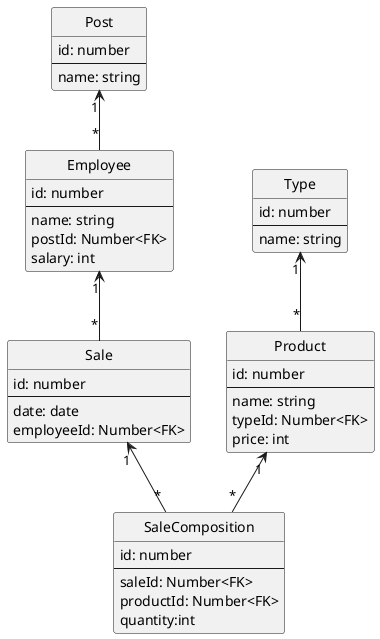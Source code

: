 @startuml CLASS
hide circle

entity Product{
    id: number
    --
    name: string
    typeId: Number<FK>
    price: int
}
entity Employee{
    id: number
    --
    name: string
    postId: Number<FK>
    salary: int
}
entity Type{
    id: number
    --
    name: string
}

entity Post{
    id: number
    --
    name: string
}
entity Sale{
    id: number
    --
    date: date
    employeeId: Number<FK>
}
entity SaleComposition{
    id: number
    --
    saleId: Number<FK>
    productId: Number<FK>
    quantity:int
}
Type "1" <-- "*" Product
Post "1" <-- "*" Employee
Sale "1" <-- "*" SaleComposition
Employee "1" <-- "*" Sale
Product "1" <-- "*" SaleComposition
@enduml